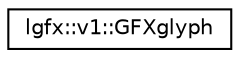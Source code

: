 digraph "Graphical Class Hierarchy"
{
 // LATEX_PDF_SIZE
  edge [fontname="Helvetica",fontsize="10",labelfontname="Helvetica",labelfontsize="10"];
  node [fontname="Helvetica",fontsize="10",shape=record];
  rankdir="LR";
  Node0 [label="lgfx::v1::GFXglyph",height=0.2,width=0.4,color="black", fillcolor="white", style="filled",URL="$dd/d53/structlgfx_1_1v1_1_1GFXglyph.html",tooltip=" "];
}
